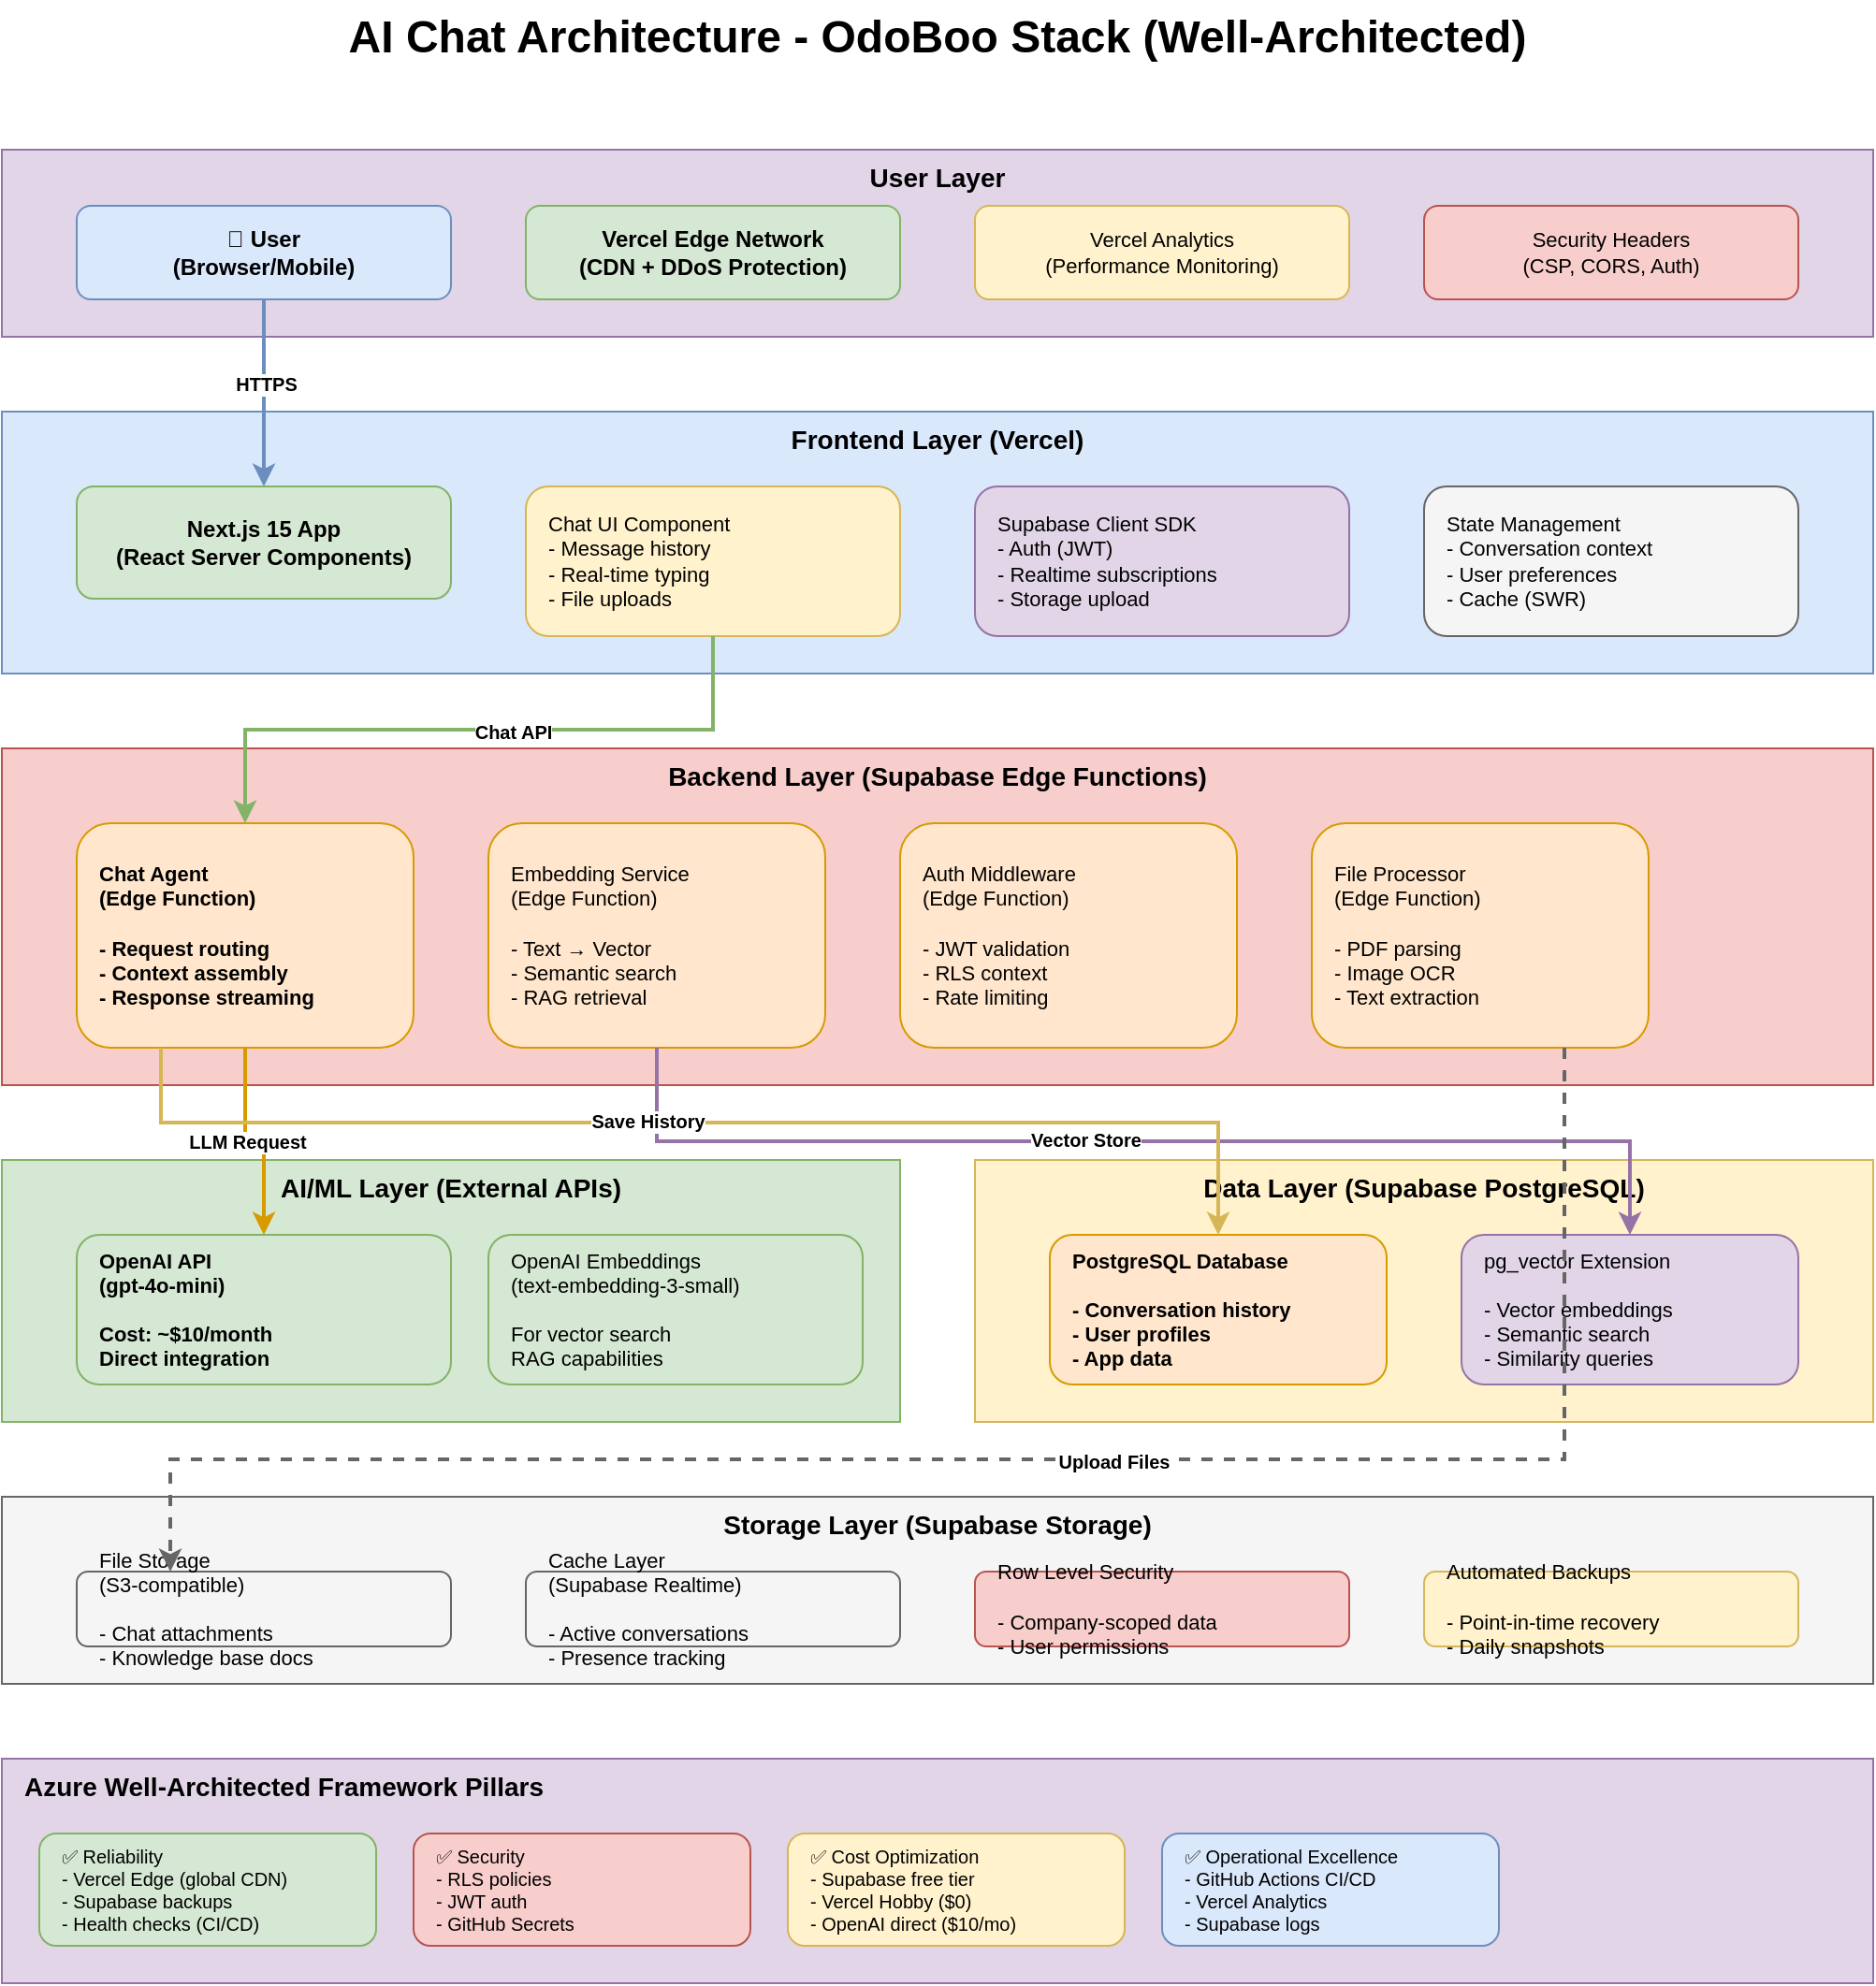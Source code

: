 <mxfile version="24.7.17">
  <diagram id="ai-chat-architecture" name="AI Chat Architecture (Supabase + OpenAI)">
    <mxGraphModel dx="1434" dy="844" grid="1" gridSize="10" guides="1" tooltips="1" connect="1" arrows="1" fold="1" page="1" pageScale="1" pageWidth="1169" pageHeight="827" math="0" shadow="0">
      <root>
        <mxCell id="0" />
        <mxCell id="1" parent="0" />

        <!-- Title -->
        <mxCell id="title" value="AI Chat Architecture - OdoBoo Stack (Well-Architected)" style="text;html=1;strokeColor=none;fillColor=none;align=center;verticalAlign=middle;whiteSpace=wrap;rounded=0;fontSize=24;fontStyle=1" vertex="1" parent="1">
          <mxGeometry x="240" y="40" width="680" height="40" as="geometry" />
        </mxCell>

        <!-- User Layer -->
        <mxCell id="user-layer" value="User Layer" style="rounded=0;whiteSpace=wrap;html=1;fillColor=#e1d5e7;strokeColor=#9673a6;fontSize=14;fontStyle=1;verticalAlign=top" vertex="1" parent="1">
          <mxGeometry x="80" y="120" width="1000" height="100" as="geometry" />
        </mxCell>

        <mxCell id="user" value="👤 User&#xa;(Browser/Mobile)" style="rounded=1;whiteSpace=wrap;html=1;fillColor=#dae8fc;strokeColor=#6c8ebf;fontSize=12;fontStyle=1" vertex="1" parent="1">
          <mxGeometry x="120" y="150" width="200" height="50" as="geometry" />
        </mxCell>

        <mxCell id="vercel-edge" value="Vercel Edge Network&#xa;(CDN + DDoS Protection)" style="rounded=1;whiteSpace=wrap;html=1;fillColor=#d5e8d4;strokeColor=#82b366;fontSize=12;fontStyle=1" vertex="1" parent="1">
          <mxGeometry x="360" y="150" width="200" height="50" as="geometry" />
        </mxCell>

        <mxCell id="analytics" value="Vercel Analytics&#xa;(Performance Monitoring)" style="rounded=1;whiteSpace=wrap;html=1;fillColor=#fff2cc;strokeColor=#d6b656;fontSize=11" vertex="1" parent="1">
          <mxGeometry x="600" y="150" width="200" height="50" as="geometry" />
        </mxCell>

        <mxCell id="security" value="Security Headers&#xa;(CSP, CORS, Auth)" style="rounded=1;whiteSpace=wrap;html=1;fillColor=#f8cecc;strokeColor=#b85450;fontSize=11" vertex="1" parent="1">
          <mxGeometry x="840" y="150" width="200" height="50" as="geometry" />
        </mxCell>

        <!-- Frontend Layer -->
        <mxCell id="frontend-layer" value="Frontend Layer (Vercel)" style="rounded=0;whiteSpace=wrap;html=1;fillColor=#dae8fc;strokeColor=#6c8ebf;fontSize=14;fontStyle=1;verticalAlign=top" vertex="1" parent="1">
          <mxGeometry x="80" y="260" width="1000" height="140" as="geometry" />
        </mxCell>

        <mxCell id="nextjs" value="Next.js 15 App&#xa;(React Server Components)" style="rounded=1;whiteSpace=wrap;html=1;fillColor=#d5e8d4;strokeColor=#82b366;fontSize=12;fontStyle=1" vertex="1" parent="1">
          <mxGeometry x="120" y="300" width="200" height="60" as="geometry" />
        </mxCell>

        <mxCell id="chat-ui" value="Chat UI Component&#xa;- Message history&#xa;- Real-time typing&#xa;- File uploads" style="rounded=1;whiteSpace=wrap;html=1;fillColor=#fff2cc;strokeColor=#d6b656;fontSize=11;align=left;spacingLeft=10" vertex="1" parent="1">
          <mxGeometry x="360" y="300" width="200" height="80" as="geometry" />
        </mxCell>

        <mxCell id="supabase-client" value="Supabase Client SDK&#xa;- Auth (JWT)&#xa;- Realtime subscriptions&#xa;- Storage upload" style="rounded=1;whiteSpace=wrap;html=1;fillColor=#e1d5e7;strokeColor=#9673a6;fontSize=11;align=left;spacingLeft=10" vertex="1" parent="1">
          <mxGeometry x="600" y="300" width="200" height="80" as="geometry" />
        </mxCell>

        <mxCell id="state-mgmt" value="State Management&#xa;- Conversation context&#xa;- User preferences&#xa;- Cache (SWR)" style="rounded=1;whiteSpace=wrap;html=1;fillColor=#f5f5f5;strokeColor=#666666;fontSize=11;align=left;spacingLeft=10" vertex="1" parent="1">
          <mxGeometry x="840" y="300" width="200" height="80" as="geometry" />
        </mxCell>

        <!-- Backend Layer (Supabase Edge Functions) -->
        <mxCell id="backend-layer" value="Backend Layer (Supabase Edge Functions)" style="rounded=0;whiteSpace=wrap;html=1;fillColor=#f8cecc;strokeColor=#b85450;fontSize=14;fontStyle=1;verticalAlign=top" vertex="1" parent="1">
          <mxGeometry x="80" y="440" width="1000" height="180" as="geometry" />
        </mxCell>

        <mxCell id="chat-agent" value="Chat Agent&#xa;(Edge Function)&#xa;&#xa;- Request routing&#xa;- Context assembly&#xa;- Response streaming" style="rounded=1;whiteSpace=wrap;html=1;fillColor=#ffe6cc;strokeColor=#d79b00;fontSize=11;align=left;spacingLeft=10;fontStyle=1" vertex="1" parent="1">
          <mxGeometry x="120" y="480" width="180" height="120" as="geometry" />
        </mxCell>

        <mxCell id="embedding" value="Embedding Service&#xa;(Edge Function)&#xa;&#xa;- Text → Vector&#xa;- Semantic search&#xa;- RAG retrieval" style="rounded=1;whiteSpace=wrap;html=1;fillColor=#ffe6cc;strokeColor=#d79b00;fontSize=11;align=left;spacingLeft=10" vertex="1" parent="1">
          <mxGeometry x="340" y="480" width="180" height="120" as="geometry" />
        </mxCell>

        <mxCell id="auth-middleware" value="Auth Middleware&#xa;(Edge Function)&#xa;&#xa;- JWT validation&#xa;- RLS context&#xa;- Rate limiting" style="rounded=1;whiteSpace=wrap;html=1;fillColor=#ffe6cc;strokeColor=#d79b00;fontSize=11;align=left;spacingLeft=10" vertex="1" parent="1">
          <mxGeometry x="560" y="480" width="180" height="120" as="geometry" />
        </mxCell>

        <mxCell id="file-processor" value="File Processor&#xa;(Edge Function)&#xa;&#xa;- PDF parsing&#xa;- Image OCR&#xa;- Text extraction" style="rounded=1;whiteSpace=wrap;html=1;fillColor=#ffe6cc;strokeColor=#d79b00;fontSize=11;align=left;spacingLeft=10" vertex="1" parent="1">
          <mxGeometry x="780" y="480" width="180" height="120" as="geometry" />
        </mxCell>

        <!-- AI/ML Layer -->
        <mxCell id="ai-layer" value="AI/ML Layer (External APIs)" style="rounded=0;whiteSpace=wrap;html=1;fillColor=#d5e8d4;strokeColor=#82b366;fontSize=14;fontStyle=1;verticalAlign=top" vertex="1" parent="1">
          <mxGeometry x="80" y="660" width="480" height="140" as="geometry" />
        </mxCell>

        <mxCell id="openai" value="OpenAI API&#xa;(gpt-4o-mini)&#xa;&#xa;Cost: ~$10/month&#xa;Direct integration" style="rounded=1;whiteSpace=wrap;html=1;fillColor=#d5e8d4;strokeColor=#82b366;fontSize=11;align=left;spacingLeft=10;fontStyle=1" vertex="1" parent="1">
          <mxGeometry x="120" y="700" width="200" height="80" as="geometry" />
        </mxCell>

        <mxCell id="embeddings-api" value="OpenAI Embeddings&#xa;(text-embedding-3-small)&#xa;&#xa;For vector search&#xa;RAG capabilities" style="rounded=1;whiteSpace=wrap;html=1;fillColor=#d5e8d4;strokeColor=#82b366;fontSize=11;align=left;spacingLeft=10" vertex="1" parent="1">
          <mxGeometry x="340" y="700" width="200" height="80" as="geometry" />
        </mxCell>

        <!-- Data Layer (Supabase) -->
        <mxCell id="data-layer" value="Data Layer (Supabase PostgreSQL)" style="rounded=0;whiteSpace=wrap;html=1;fillColor=#fff2cc;strokeColor=#d6b656;fontSize=14;fontStyle=1;verticalAlign=top" vertex="1" parent="1">
          <mxGeometry x="600" y="660" width="480" height="140" as="geometry" />
        </mxCell>

        <mxCell id="postgres" value="PostgreSQL Database&#xa;&#xa;- Conversation history&#xa;- User profiles&#xa;- App data" style="rounded=1;whiteSpace=wrap;html=1;fillColor=#ffe6cc;strokeColor=#d79b00;fontSize=11;align=left;spacingLeft=10;fontStyle=1" vertex="1" parent="1">
          <mxGeometry x="640" y="700" width="180" height="80" as="geometry" />
        </mxCell>

        <mxCell id="pgvector" value="pg_vector Extension&#xa;&#xa;- Vector embeddings&#xa;- Semantic search&#xa;- Similarity queries" style="rounded=1;whiteSpace=wrap;html=1;fillColor=#e1d5e7;strokeColor=#9673a6;fontSize=11;align=left;spacingLeft=10" vertex="1" parent="1">
          <mxGeometry x="860" y="700" width="180" height="80" as="geometry" />
        </mxCell>

        <!-- Storage Layer -->
        <mxCell id="storage-layer" value="Storage Layer (Supabase Storage)" style="rounded=0;whiteSpace=wrap;html=1;fillColor=#f5f5f5;strokeColor=#666666;fontSize=14;fontStyle=1;verticalAlign=top" vertex="1" parent="1">
          <mxGeometry x="80" y="840" width="1000" height="100" as="geometry" />
        </mxCell>

        <mxCell id="file-storage" value="File Storage&#xa;(S3-compatible)&#xa;&#xa;- Chat attachments&#xa;- Knowledge base docs" style="rounded=1;whiteSpace=wrap;html=1;fillColor=#f5f5f5;strokeColor=#666666;fontSize=11;align=left;spacingLeft=10" vertex="1" parent="1">
          <mxGeometry x="120" y="880" width="200" height="40" as="geometry" />
        </mxCell>

        <mxCell id="cache" value="Cache Layer&#xa;(Supabase Realtime)&#xa;&#xa;- Active conversations&#xa;- Presence tracking" style="rounded=1;whiteSpace=wrap;html=1;fillColor=#f5f5f5;strokeColor=#666666;fontSize=11;align=left;spacingLeft=10" vertex="1" parent="1">
          <mxGeometry x="360" y="880" width="200" height="40" as="geometry" />
        </mxCell>

        <mxCell id="rls" value="Row Level Security&#xa;&#xa;- Company-scoped data&#xa;- User permissions" style="rounded=1;whiteSpace=wrap;html=1;fillColor=#f8cecc;strokeColor=#b85450;fontSize=11;align=left;spacingLeft=10" vertex="1" parent="1">
          <mxGeometry x="600" y="880" width="200" height="40" as="geometry" />
        </mxCell>

        <mxCell id="backup" value="Automated Backups&#xa;&#xa;- Point-in-time recovery&#xa;- Daily snapshots" style="rounded=1;whiteSpace=wrap;html=1;fillColor=#fff2cc;strokeColor=#d6b656;fontSize=11;align=left;spacingLeft=10" vertex="1" parent="1">
          <mxGeometry x="840" y="880" width="200" height="40" as="geometry" />
        </mxCell>

        <!-- Connections -->
        <mxCell id="conn1" style="edgeStyle=orthogonalEdgeStyle;rounded=0;orthogonalLoop=1;jettySize=auto;html=1;exitX=0.5;exitY=1;exitDx=0;exitDy=0;entryX=0.5;entryY=0;entryDx=0;entryDy=0;strokeWidth=2;strokeColor=#6c8ebf;" edge="1" parent="1" source="user" target="nextjs">
          <mxGeometry relative="1" as="geometry" />
        </mxCell>
        <mxCell id="conn1-label" value="HTTPS" style="edgeLabel;html=1;align=center;verticalAlign=middle;resizable=0;points=[];fontSize=10;fontStyle=1" vertex="1" connectable="0" parent="conn1">
          <mxGeometry x="-0.1" y="1" relative="1" as="geometry">
            <mxPoint as="offset" />
          </mxGeometry>
        </mxCell>

        <mxCell id="conn2" style="edgeStyle=orthogonalEdgeStyle;rounded=0;orthogonalLoop=1;jettySize=auto;html=1;exitX=0.5;exitY=1;exitDx=0;exitDy=0;entryX=0.5;entryY=0;entryDx=0;entryDy=0;strokeWidth=2;strokeColor=#82b366;" edge="1" parent="1" source="chat-ui" target="chat-agent">
          <mxGeometry relative="1" as="geometry" />
        </mxCell>
        <mxCell id="conn2-label" value="Chat API" style="edgeLabel;html=1;align=center;verticalAlign=middle;resizable=0;points=[];fontSize=10;fontStyle=1" vertex="1" connectable="0" parent="conn2">
          <mxGeometry x="-0.1" y="1" relative="1" as="geometry">
            <mxPoint as="offset" />
          </mxGeometry>
        </mxCell>

        <mxCell id="conn3" style="edgeStyle=orthogonalEdgeStyle;rounded=0;orthogonalLoop=1;jettySize=auto;html=1;exitX=0.5;exitY=1;exitDx=0;exitDy=0;entryX=0.5;entryY=0;entryDx=0;entryDy=0;strokeWidth=2;strokeColor=#d79b00;" edge="1" parent="1" source="chat-agent" target="openai">
          <mxGeometry relative="1" as="geometry" />
        </mxCell>
        <mxCell id="conn3-label" value="LLM Request" style="edgeLabel;html=1;align=center;verticalAlign=middle;resizable=0;points=[];fontSize=10;fontStyle=1" vertex="1" connectable="0" parent="conn3">
          <mxGeometry x="-0.1" y="1" relative="1" as="geometry">
            <mxPoint as="offset" />
          </mxGeometry>
        </mxCell>

        <mxCell id="conn4" style="edgeStyle=orthogonalEdgeStyle;rounded=0;orthogonalLoop=1;jettySize=auto;html=1;exitX=0.5;exitY=1;exitDx=0;exitDy=0;entryX=0.5;entryY=0;entryDx=0;entryDy=0;strokeWidth=2;strokeColor=#9673a6;" edge="1" parent="1" source="embedding" target="pgvector">
          <mxGeometry relative="1" as="geometry" />
        </mxCell>
        <mxCell id="conn4-label" value="Vector Store" style="edgeLabel;html=1;align=center;verticalAlign=middle;resizable=0;points=[];fontSize=10;fontStyle=1" vertex="1" connectable="0" parent="conn4">
          <mxGeometry x="-0.1" y="1" relative="1" as="geometry">
            <mxPoint as="offset" />
          </mxGeometry>
        </mxCell>

        <mxCell id="conn5" style="edgeStyle=orthogonalEdgeStyle;rounded=0;orthogonalLoop=1;jettySize=auto;html=1;exitX=0.25;exitY=1;exitDx=0;exitDy=0;entryX=0.5;entryY=0;entryDx=0;entryDy=0;strokeWidth=2;strokeColor=#d6b656;" edge="1" parent="1" source="chat-agent" target="postgres">
          <mxGeometry relative="1" as="geometry">
            <Array as="points">
              <mxPoint x="165" y="640" />
              <mxPoint x="730" y="640" />
            </Array>
          </mxGeometry>
        </mxCell>
        <mxCell id="conn5-label" value="Save History" style="edgeLabel;html=1;align=center;verticalAlign=middle;resizable=0;points=[];fontSize=10;fontStyle=1" vertex="1" connectable="0" parent="conn5">
          <mxGeometry x="-0.1" y="1" relative="1" as="geometry">
            <mxPoint as="offset" />
          </mxGeometry>
        </mxCell>

        <mxCell id="conn6" style="edgeStyle=orthogonalEdgeStyle;rounded=0;orthogonalLoop=1;jettySize=auto;html=1;exitX=0.75;exitY=1;exitDx=0;exitDy=0;entryX=0.25;entryY=0;entryDx=0;entryDy=0;strokeWidth=2;strokeColor=#666666;dashed=1;" edge="1" parent="1" source="file-processor" target="file-storage">
          <mxGeometry relative="1" as="geometry">
            <Array as="points">
              <mxPoint x="915" y="820" />
              <mxPoint x="170" y="820" />
            </Array>
          </mxGeometry>
        </mxCell>
        <mxCell id="conn6-label" value="Upload Files" style="edgeLabel;html=1;align=center;verticalAlign=middle;resizable=0;points=[];fontSize=10;fontStyle=1" vertex="1" connectable="0" parent="conn6">
          <mxGeometry x="-0.1" y="1" relative="1" as="geometry">
            <mxPoint as="offset" />
          </mxGeometry>
        </mxCell>

        <!-- Well-Architected Pillars -->
        <mxCell id="pillars" value="Azure Well-Architected Framework Pillars" style="rounded=0;whiteSpace=wrap;html=1;fillColor=#e1d5e7;strokeColor=#9673a6;fontSize=14;fontStyle=1;verticalAlign=top;align=left;spacingLeft=10" vertex="1" parent="1">
          <mxGeometry x="80" y="980" width="1000" height="120" as="geometry" />
        </mxCell>

        <mxCell id="pillar1" value="✅ Reliability&#xa;- Vercel Edge (global CDN)&#xa;- Supabase backups&#xa;- Health checks (CI/CD)" style="rounded=1;whiteSpace=wrap;html=1;fillColor=#d5e8d4;strokeColor=#82b366;fontSize=10;align=left;spacingLeft=10;verticalAlign=top" vertex="1" parent="1">
          <mxGeometry x="100" y="1020" width="180" height="60" as="geometry" />
        </mxCell>

        <mxCell id="pillar2" value="✅ Security&#xa;- RLS policies&#xa;- JWT auth&#xa;- GitHub Secrets" style="rounded=1;whiteSpace=wrap;html=1;fillColor=#f8cecc;strokeColor=#b85450;fontSize=10;align=left;spacingLeft=10;verticalAlign=top" vertex="1" parent="1">
          <mxGeometry x="300" y="1020" width="180" height="60" as="geometry" />
        </mxCell>

        <mxCell id="pillar3" value="✅ Cost Optimization&#xa;- Supabase free tier&#xa;- Vercel Hobby ($0)&#xa;- OpenAI direct ($10/mo)" style="rounded=1;whiteSpace=wrap;html=1;fillColor=#fff2cc;strokeColor=#d6b656;fontSize=10;align=left;spacingLeft=10;verticalAlign=top" vertex="1" parent="1">
          <mxGeometry x="500" y="1020" width="180" height="60" as="geometry" />
        </mxCell>

        <mxCell id="pillar4" value="✅ Operational Excellence&#xa;- GitHub Actions CI/CD&#xa;- Vercel Analytics&#xa;- Supabase logs" style="rounded=1;whiteSpace=wrap;html=1;fillColor=#dae8fc;strokeColor=#6c8ebf;fontSize=10;align=left;spacingLeft=10;verticalAlign=top" vertex="1" parent="1">
          <mxGeometry x="700" y="1020" width="180" height="60" as="geometry" />
        </mxCell>

        <mxCell id="pillar5" value="✅ Performance Efficiency&#xa;- Edge caching&#xa;- Connection pooler&#xa;- Response < 3s" style="rounded=1;whiteSpace=wrap;html=1;fillColor=#e1d5e7;strokeColor=#9673a6;fontSize=10;align=left;spacingLeft=10;verticalAlign=top" vertex="1" parent="1">
          <mxGeometry x="900" y="1020" width="160" height="60" as="geometry" />
        </mxCell>

      </root>
    </mxGraphModel>
  </diagram>
</mxfile>
